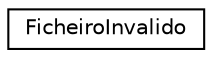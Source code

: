 digraph "Graphical Class Hierarchy"
{
  edge [fontname="Helvetica",fontsize="10",labelfontname="Helvetica",labelfontsize="10"];
  node [fontname="Helvetica",fontsize="10",shape=record];
  rankdir="LR";
  Node0 [label="FicheiroInvalido",height=0.2,width=0.4,color="black", fillcolor="white", style="filled",URL="$class_ficheiro_invalido.html",tooltip="A ficheiro invalido. "];
}
